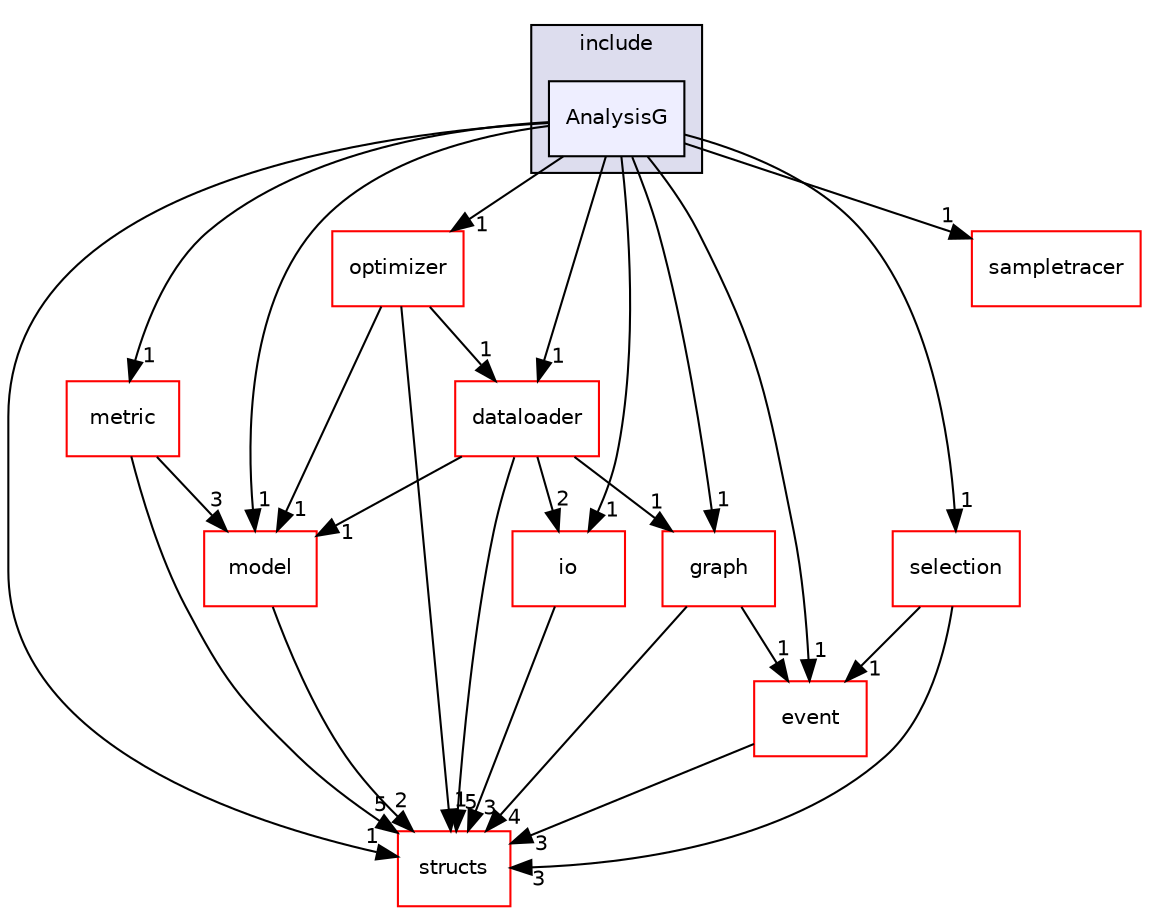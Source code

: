 digraph "AnalysisG" {
  compound=true
  node [ fontsize="10", fontname="Helvetica"];
  edge [ labelfontsize="10", labelfontname="Helvetica"];
  subgraph clusterdir_ec8876142844dd87c71e566879fa9949 {
    graph [ bgcolor="#ddddee", pencolor="black", label="include" fontname="Helvetica", fontsize="10", URL="dir_ec8876142844dd87c71e566879fa9949.html"]
  dir_13fcd38e0d88153f1528dab6218b4c70 [shape=box, label="AnalysisG", style="filled", fillcolor="#eeeeff", pencolor="black", URL="dir_13fcd38e0d88153f1528dab6218b4c70.html"];
  }
  dir_9fd58bbf403f6bebb995a0271eeae5cc [shape=box label="model" fillcolor="white" style="filled" color="red" URL="dir_9fd58bbf403f6bebb995a0271eeae5cc.html"];
  dir_e08616e7bc69b475f2054aae703d02ec [shape=box label="optimizer" fillcolor="white" style="filled" color="red" URL="dir_e08616e7bc69b475f2054aae703d02ec.html"];
  dir_639930e6546076602fdb99daad4d48b4 [shape=box label="structs" fillcolor="white" style="filled" color="red" URL="dir_639930e6546076602fdb99daad4d48b4.html"];
  dir_f23eacd29ab2b1e321b6736265057033 [shape=box label="metric" fillcolor="white" style="filled" color="red" URL="dir_f23eacd29ab2b1e321b6736265057033.html"];
  dir_59dae5a8264374059bc56903f23a94ee [shape=box label="io" fillcolor="white" style="filled" color="red" URL="dir_59dae5a8264374059bc56903f23a94ee.html"];
  dir_4969ff72e1fed5b4b8966b48bec3d706 [shape=box label="graph" fillcolor="white" style="filled" color="red" URL="dir_4969ff72e1fed5b4b8966b48bec3d706.html"];
  dir_fb91096735c52f3a453d1a3e67025085 [shape=box label="event" fillcolor="white" style="filled" color="red" URL="dir_fb91096735c52f3a453d1a3e67025085.html"];
  dir_16443852c62a98071c47f6a3819d55f3 [shape=box label="sampletracer" fillcolor="white" style="filled" color="red" URL="dir_16443852c62a98071c47f6a3819d55f3.html"];
  dir_01cd01df262b9d391c5521e9294e448f [shape=box label="dataloader" fillcolor="white" style="filled" color="red" URL="dir_01cd01df262b9d391c5521e9294e448f.html"];
  dir_c49883265e919209ca31c480d01c9221 [shape=box label="selection" fillcolor="white" style="filled" color="red" URL="dir_c49883265e919209ca31c480d01c9221.html"];
  dir_e08616e7bc69b475f2054aae703d02ec->dir_9fd58bbf403f6bebb995a0271eeae5cc [headlabel="1", labeldistance=1.5 headhref="dir_000177_000165.html"];
  dir_e08616e7bc69b475f2054aae703d02ec->dir_639930e6546076602fdb99daad4d48b4 [headlabel="1", labeldistance=1.5 headhref="dir_000177_000080.html"];
  dir_e08616e7bc69b475f2054aae703d02ec->dir_01cd01df262b9d391c5521e9294e448f [headlabel="1", labeldistance=1.5 headhref="dir_000177_000088.html"];
  dir_9fd58bbf403f6bebb995a0271eeae5cc->dir_639930e6546076602fdb99daad4d48b4 [headlabel="2", labeldistance=1.5 headhref="dir_000165_000080.html"];
  dir_13fcd38e0d88153f1528dab6218b4c70->dir_9fd58bbf403f6bebb995a0271eeae5cc [headlabel="1", labeldistance=1.5 headhref="dir_000077_000165.html"];
  dir_13fcd38e0d88153f1528dab6218b4c70->dir_e08616e7bc69b475f2054aae703d02ec [headlabel="1", labeldistance=1.5 headhref="dir_000077_000177.html"];
  dir_13fcd38e0d88153f1528dab6218b4c70->dir_639930e6546076602fdb99daad4d48b4 [headlabel="1", labeldistance=1.5 headhref="dir_000077_000080.html"];
  dir_13fcd38e0d88153f1528dab6218b4c70->dir_f23eacd29ab2b1e321b6736265057033 [headlabel="1", labeldistance=1.5 headhref="dir_000077_000078.html"];
  dir_13fcd38e0d88153f1528dab6218b4c70->dir_59dae5a8264374059bc56903f23a94ee [headlabel="1", labeldistance=1.5 headhref="dir_000077_000140.html"];
  dir_13fcd38e0d88153f1528dab6218b4c70->dir_4969ff72e1fed5b4b8966b48bec3d706 [headlabel="1", labeldistance=1.5 headhref="dir_000077_000130.html"];
  dir_13fcd38e0d88153f1528dab6218b4c70->dir_fb91096735c52f3a453d1a3e67025085 [headlabel="1", labeldistance=1.5 headhref="dir_000077_000116.html"];
  dir_13fcd38e0d88153f1528dab6218b4c70->dir_16443852c62a98071c47f6a3819d55f3 [headlabel="1", labeldistance=1.5 headhref="dir_000077_000204.html"];
  dir_13fcd38e0d88153f1528dab6218b4c70->dir_01cd01df262b9d391c5521e9294e448f [headlabel="1", labeldistance=1.5 headhref="dir_000077_000088.html"];
  dir_13fcd38e0d88153f1528dab6218b4c70->dir_c49883265e919209ca31c480d01c9221 [headlabel="1", labeldistance=1.5 headhref="dir_000077_000194.html"];
  dir_f23eacd29ab2b1e321b6736265057033->dir_9fd58bbf403f6bebb995a0271eeae5cc [headlabel="3", labeldistance=1.5 headhref="dir_000078_000165.html"];
  dir_f23eacd29ab2b1e321b6736265057033->dir_639930e6546076602fdb99daad4d48b4 [headlabel="5", labeldistance=1.5 headhref="dir_000078_000080.html"];
  dir_59dae5a8264374059bc56903f23a94ee->dir_639930e6546076602fdb99daad4d48b4 [headlabel="3", labeldistance=1.5 headhref="dir_000140_000080.html"];
  dir_4969ff72e1fed5b4b8966b48bec3d706->dir_639930e6546076602fdb99daad4d48b4 [headlabel="4", labeldistance=1.5 headhref="dir_000130_000080.html"];
  dir_4969ff72e1fed5b4b8966b48bec3d706->dir_fb91096735c52f3a453d1a3e67025085 [headlabel="1", labeldistance=1.5 headhref="dir_000130_000116.html"];
  dir_fb91096735c52f3a453d1a3e67025085->dir_639930e6546076602fdb99daad4d48b4 [headlabel="3", labeldistance=1.5 headhref="dir_000116_000080.html"];
  dir_01cd01df262b9d391c5521e9294e448f->dir_9fd58bbf403f6bebb995a0271eeae5cc [headlabel="1", labeldistance=1.5 headhref="dir_000088_000165.html"];
  dir_01cd01df262b9d391c5521e9294e448f->dir_639930e6546076602fdb99daad4d48b4 [headlabel="5", labeldistance=1.5 headhref="dir_000088_000080.html"];
  dir_01cd01df262b9d391c5521e9294e448f->dir_59dae5a8264374059bc56903f23a94ee [headlabel="2", labeldistance=1.5 headhref="dir_000088_000140.html"];
  dir_01cd01df262b9d391c5521e9294e448f->dir_4969ff72e1fed5b4b8966b48bec3d706 [headlabel="1", labeldistance=1.5 headhref="dir_000088_000130.html"];
  dir_c49883265e919209ca31c480d01c9221->dir_639930e6546076602fdb99daad4d48b4 [headlabel="3", labeldistance=1.5 headhref="dir_000194_000080.html"];
  dir_c49883265e919209ca31c480d01c9221->dir_fb91096735c52f3a453d1a3e67025085 [headlabel="1", labeldistance=1.5 headhref="dir_000194_000116.html"];
}

